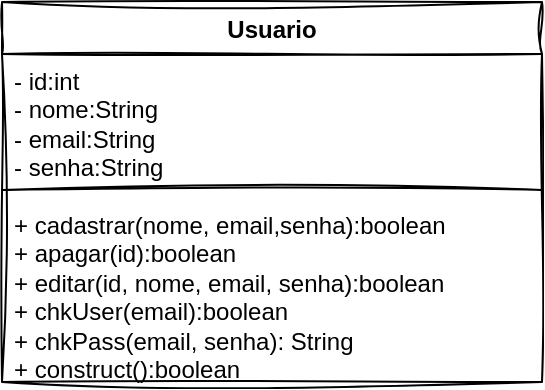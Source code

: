<mxfile version="26.1.0">
  <diagram name="Página-1" id="GkTMKcXA0Hi1UacExer3">
    <mxGraphModel dx="449" dy="287" grid="1" gridSize="10" guides="1" tooltips="1" connect="1" arrows="1" fold="1" page="1" pageScale="1" pageWidth="827" pageHeight="1169" math="0" shadow="0">
      <root>
        <mxCell id="0" />
        <mxCell id="1" parent="0" />
        <mxCell id="Vb8gpzdpSPszL-QCp0CH-1" value="Usuario" style="swimlane;fontStyle=1;align=center;verticalAlign=top;childLayout=stackLayout;horizontal=1;startSize=26;horizontalStack=0;resizeParent=1;resizeParentMax=0;resizeLast=0;collapsible=1;marginBottom=0;whiteSpace=wrap;html=1;labelBackgroundColor=none;sketch=1;curveFitting=1;jiggle=2;" parent="1" vertex="1">
          <mxGeometry x="280" y="200" width="270" height="190" as="geometry" />
        </mxCell>
        <mxCell id="Vb8gpzdpSPszL-QCp0CH-2" value="- id:int&lt;div&gt;- nome:String&lt;/div&gt;&lt;div&gt;- email:String&lt;/div&gt;&lt;div&gt;- senha:String&lt;/div&gt;" style="text;strokeColor=none;fillColor=none;align=left;verticalAlign=top;spacingLeft=4;spacingRight=4;overflow=hidden;rotatable=0;points=[[0,0.5],[1,0.5]];portConstraint=eastwest;whiteSpace=wrap;html=1;labelBackgroundColor=none;sketch=1;curveFitting=1;jiggle=2;" parent="Vb8gpzdpSPszL-QCp0CH-1" vertex="1">
          <mxGeometry y="26" width="270" height="64" as="geometry" />
        </mxCell>
        <mxCell id="Vb8gpzdpSPszL-QCp0CH-3" value="" style="line;strokeWidth=1;fillColor=none;align=left;verticalAlign=middle;spacingTop=-1;spacingLeft=3;spacingRight=3;rotatable=0;labelPosition=right;points=[];portConstraint=eastwest;labelBackgroundColor=none;sketch=1;curveFitting=1;jiggle=2;" parent="Vb8gpzdpSPszL-QCp0CH-1" vertex="1">
          <mxGeometry y="90" width="270" height="8" as="geometry" />
        </mxCell>
        <mxCell id="Vb8gpzdpSPszL-QCp0CH-4" value="+ cadastrar(nome, email,senha):boolean&lt;div&gt;+ apagar(id):boolean&lt;/div&gt;&lt;div&gt;+ editar(id, nome, email, senha):boolean&lt;/div&gt;&lt;div&gt;+ chkUser(email):boolean&lt;/div&gt;&lt;div&gt;+ chkPass(email, senha): String&lt;/div&gt;&lt;div&gt;+ construct():boolean&lt;/div&gt;" style="text;strokeColor=none;fillColor=none;align=left;verticalAlign=top;spacingLeft=4;spacingRight=4;overflow=hidden;rotatable=0;points=[[0,0.5],[1,0.5]];portConstraint=eastwest;whiteSpace=wrap;html=1;labelBackgroundColor=none;sketch=1;curveFitting=1;jiggle=2;" parent="Vb8gpzdpSPszL-QCp0CH-1" vertex="1">
          <mxGeometry y="98" width="270" height="92" as="geometry" />
        </mxCell>
      </root>
    </mxGraphModel>
  </diagram>
</mxfile>
